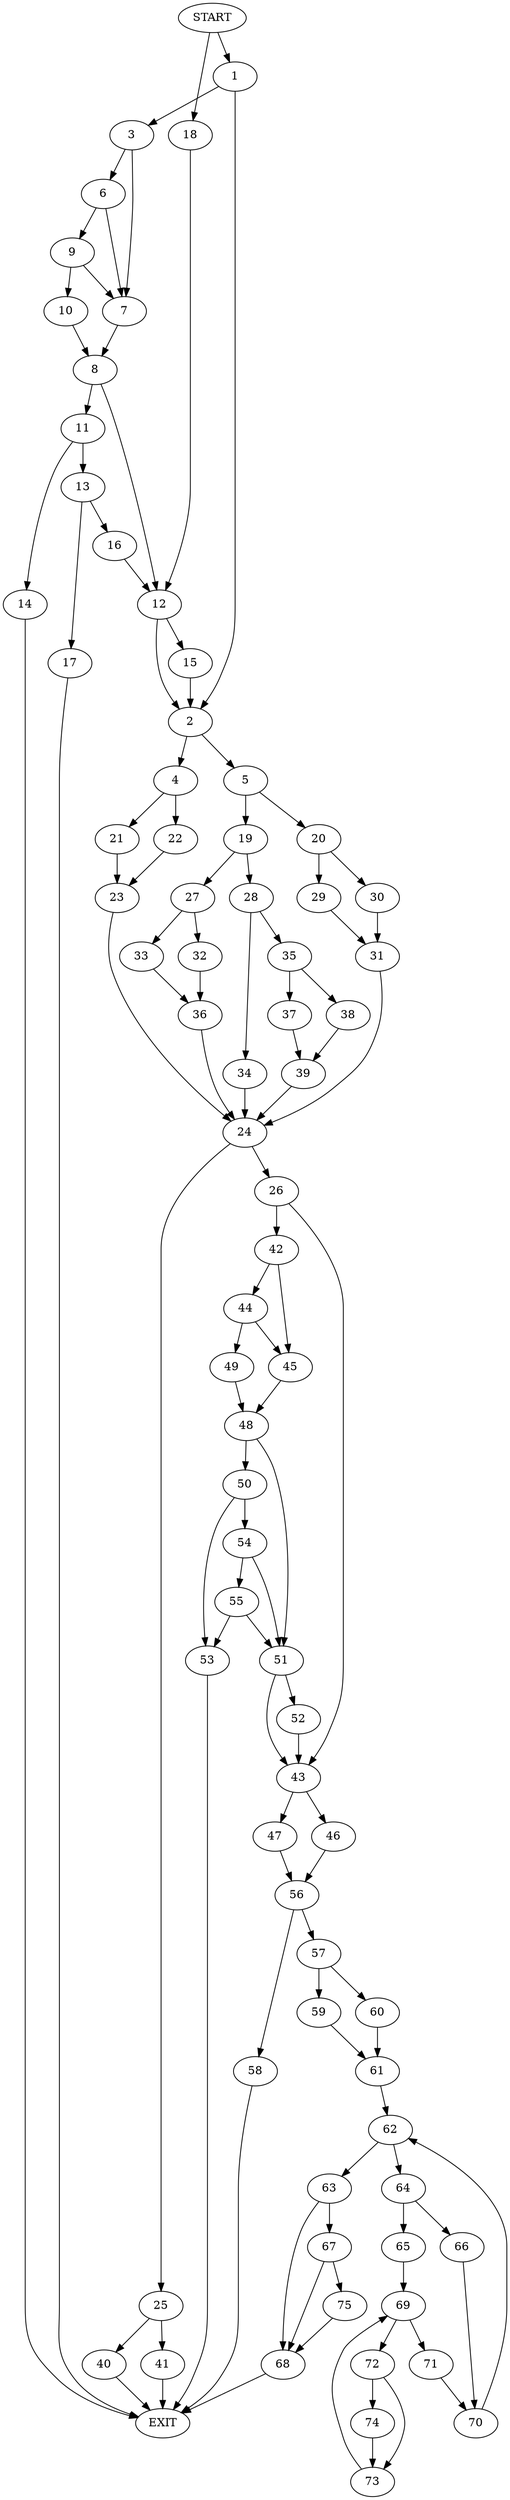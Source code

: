 digraph {
0 [label="START"]
76 [label="EXIT"]
0 -> 1
1 -> 2
1 -> 3
2 -> 4
2 -> 5
3 -> 6
3 -> 7
7 -> 8
6 -> 9
6 -> 7
9 -> 10
9 -> 7
10 -> 8
8 -> 11
8 -> 12
11 -> 13
11 -> 14
12 -> 2
12 -> 15
14 -> 76
13 -> 16
13 -> 17
17 -> 76
16 -> 12
0 -> 18
18 -> 12
15 -> 2
5 -> 19
5 -> 20
4 -> 21
4 -> 22
22 -> 23
21 -> 23
23 -> 24
24 -> 25
24 -> 26
19 -> 27
19 -> 28
20 -> 29
20 -> 30
30 -> 31
29 -> 31
31 -> 24
27 -> 32
27 -> 33
28 -> 34
28 -> 35
32 -> 36
33 -> 36
36 -> 24
35 -> 37
35 -> 38
34 -> 24
37 -> 39
38 -> 39
39 -> 24
25 -> 40
25 -> 41
26 -> 42
26 -> 43
41 -> 76
40 -> 76
42 -> 44
42 -> 45
43 -> 46
43 -> 47
45 -> 48
44 -> 49
44 -> 45
49 -> 48
48 -> 50
48 -> 51
51 -> 43
51 -> 52
50 -> 53
50 -> 54
54 -> 51
54 -> 55
53 -> 76
55 -> 51
55 -> 53
52 -> 43
46 -> 56
47 -> 56
56 -> 57
56 -> 58
57 -> 59
57 -> 60
58 -> 76
60 -> 61
59 -> 61
61 -> 62
62 -> 63
62 -> 64
64 -> 65
64 -> 66
63 -> 67
63 -> 68
65 -> 69
66 -> 70
70 -> 62
69 -> 71
69 -> 72
72 -> 73
72 -> 74
71 -> 70
74 -> 73
73 -> 69
67 -> 75
67 -> 68
68 -> 76
75 -> 68
}
